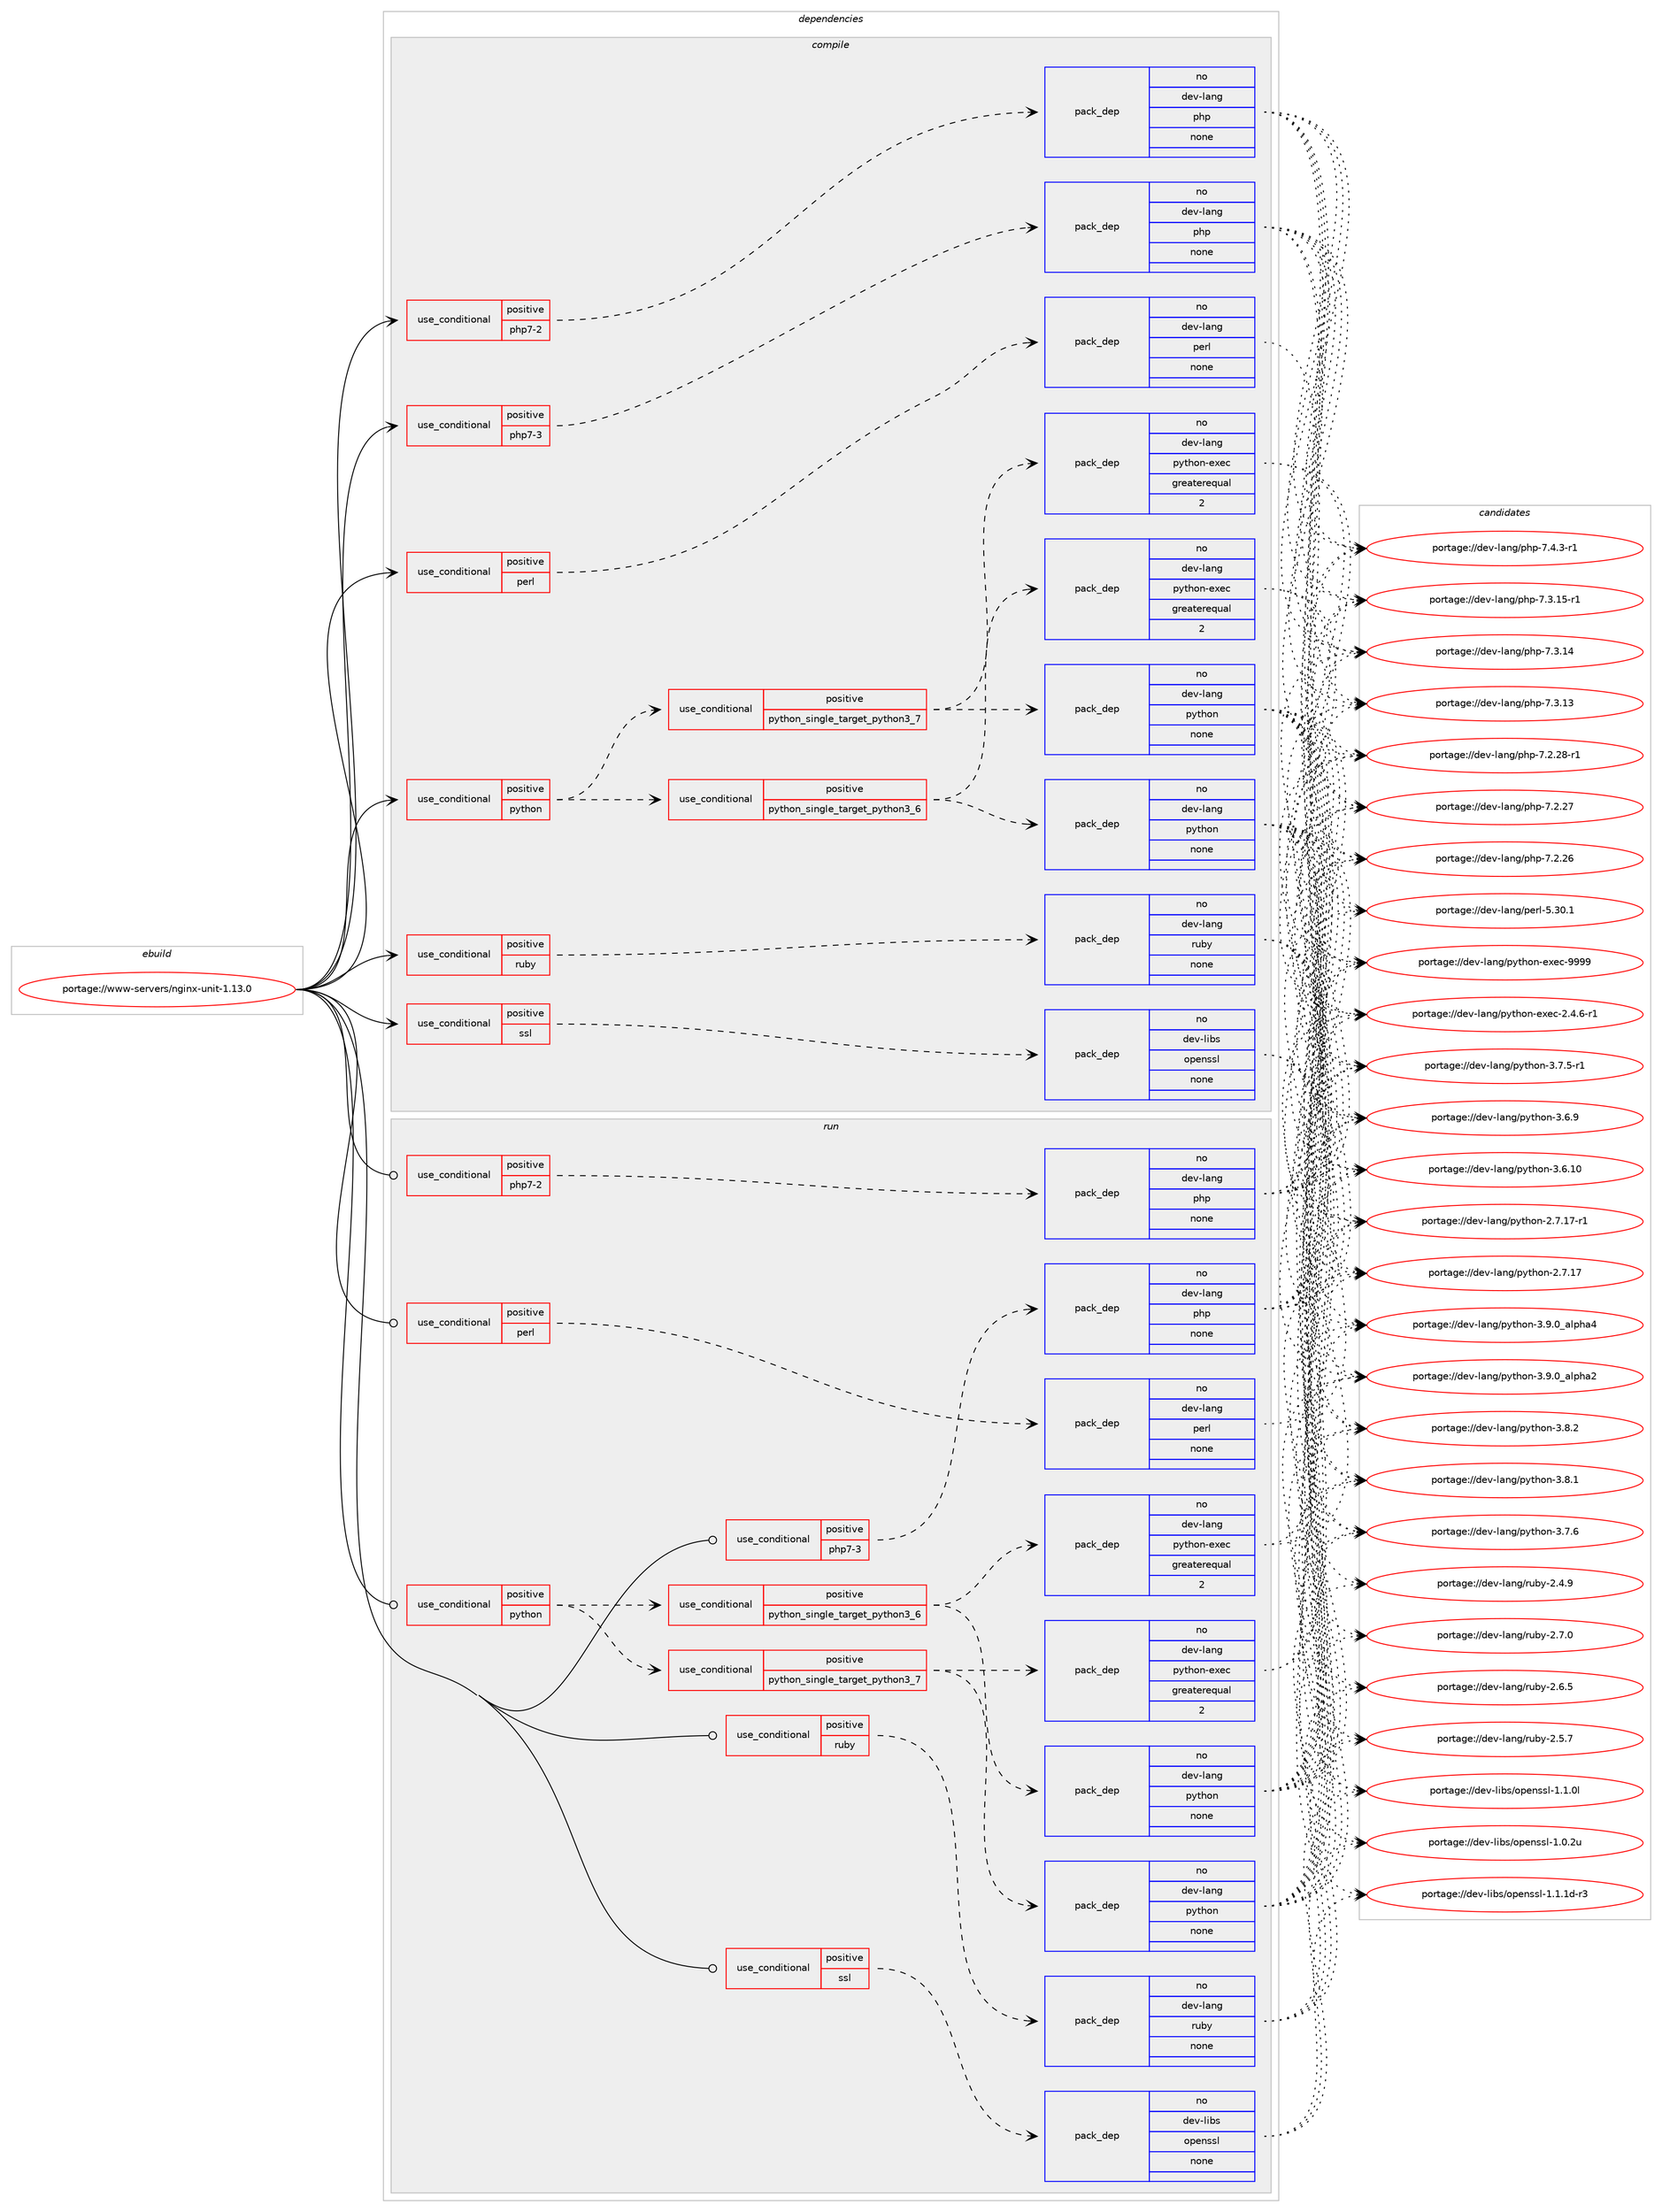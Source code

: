 digraph prolog {

# *************
# Graph options
# *************

newrank=true;
concentrate=true;
compound=true;
graph [rankdir=LR,fontname=Helvetica,fontsize=10,ranksep=1.5];#, ranksep=2.5, nodesep=0.2];
edge  [arrowhead=vee];
node  [fontname=Helvetica,fontsize=10];

# **********
# The ebuild
# **********

subgraph cluster_leftcol {
color=gray;
rank=same;
label=<<i>ebuild</i>>;
id [label="portage://www-servers/nginx-unit-1.13.0", color=red, width=4, href="../www-servers/nginx-unit-1.13.0.svg"];
}

# ****************
# The dependencies
# ****************

subgraph cluster_midcol {
color=gray;
label=<<i>dependencies</i>>;
subgraph cluster_compile {
fillcolor="#eeeeee";
style=filled;
label=<<i>compile</i>>;
subgraph cond2385 {
dependency17870 [label=<<TABLE BORDER="0" CELLBORDER="1" CELLSPACING="0" CELLPADDING="4"><TR><TD ROWSPAN="3" CELLPADDING="10">use_conditional</TD></TR><TR><TD>positive</TD></TR><TR><TD>perl</TD></TR></TABLE>>, shape=none, color=red];
subgraph pack15132 {
dependency17871 [label=<<TABLE BORDER="0" CELLBORDER="1" CELLSPACING="0" CELLPADDING="4" WIDTH="220"><TR><TD ROWSPAN="6" CELLPADDING="30">pack_dep</TD></TR><TR><TD WIDTH="110">no</TD></TR><TR><TD>dev-lang</TD></TR><TR><TD>perl</TD></TR><TR><TD>none</TD></TR><TR><TD></TD></TR></TABLE>>, shape=none, color=blue];
}
dependency17870:e -> dependency17871:w [weight=20,style="dashed",arrowhead="vee"];
}
id:e -> dependency17870:w [weight=20,style="solid",arrowhead="vee"];
subgraph cond2386 {
dependency17872 [label=<<TABLE BORDER="0" CELLBORDER="1" CELLSPACING="0" CELLPADDING="4"><TR><TD ROWSPAN="3" CELLPADDING="10">use_conditional</TD></TR><TR><TD>positive</TD></TR><TR><TD>php7-2</TD></TR></TABLE>>, shape=none, color=red];
subgraph pack15133 {
dependency17873 [label=<<TABLE BORDER="0" CELLBORDER="1" CELLSPACING="0" CELLPADDING="4" WIDTH="220"><TR><TD ROWSPAN="6" CELLPADDING="30">pack_dep</TD></TR><TR><TD WIDTH="110">no</TD></TR><TR><TD>dev-lang</TD></TR><TR><TD>php</TD></TR><TR><TD>none</TD></TR><TR><TD></TD></TR></TABLE>>, shape=none, color=blue];
}
dependency17872:e -> dependency17873:w [weight=20,style="dashed",arrowhead="vee"];
}
id:e -> dependency17872:w [weight=20,style="solid",arrowhead="vee"];
subgraph cond2387 {
dependency17874 [label=<<TABLE BORDER="0" CELLBORDER="1" CELLSPACING="0" CELLPADDING="4"><TR><TD ROWSPAN="3" CELLPADDING="10">use_conditional</TD></TR><TR><TD>positive</TD></TR><TR><TD>php7-3</TD></TR></TABLE>>, shape=none, color=red];
subgraph pack15134 {
dependency17875 [label=<<TABLE BORDER="0" CELLBORDER="1" CELLSPACING="0" CELLPADDING="4" WIDTH="220"><TR><TD ROWSPAN="6" CELLPADDING="30">pack_dep</TD></TR><TR><TD WIDTH="110">no</TD></TR><TR><TD>dev-lang</TD></TR><TR><TD>php</TD></TR><TR><TD>none</TD></TR><TR><TD></TD></TR></TABLE>>, shape=none, color=blue];
}
dependency17874:e -> dependency17875:w [weight=20,style="dashed",arrowhead="vee"];
}
id:e -> dependency17874:w [weight=20,style="solid",arrowhead="vee"];
subgraph cond2388 {
dependency17876 [label=<<TABLE BORDER="0" CELLBORDER="1" CELLSPACING="0" CELLPADDING="4"><TR><TD ROWSPAN="3" CELLPADDING="10">use_conditional</TD></TR><TR><TD>positive</TD></TR><TR><TD>python</TD></TR></TABLE>>, shape=none, color=red];
subgraph cond2389 {
dependency17877 [label=<<TABLE BORDER="0" CELLBORDER="1" CELLSPACING="0" CELLPADDING="4"><TR><TD ROWSPAN="3" CELLPADDING="10">use_conditional</TD></TR><TR><TD>positive</TD></TR><TR><TD>python_single_target_python3_6</TD></TR></TABLE>>, shape=none, color=red];
subgraph pack15135 {
dependency17878 [label=<<TABLE BORDER="0" CELLBORDER="1" CELLSPACING="0" CELLPADDING="4" WIDTH="220"><TR><TD ROWSPAN="6" CELLPADDING="30">pack_dep</TD></TR><TR><TD WIDTH="110">no</TD></TR><TR><TD>dev-lang</TD></TR><TR><TD>python</TD></TR><TR><TD>none</TD></TR><TR><TD></TD></TR></TABLE>>, shape=none, color=blue];
}
dependency17877:e -> dependency17878:w [weight=20,style="dashed",arrowhead="vee"];
subgraph pack15136 {
dependency17879 [label=<<TABLE BORDER="0" CELLBORDER="1" CELLSPACING="0" CELLPADDING="4" WIDTH="220"><TR><TD ROWSPAN="6" CELLPADDING="30">pack_dep</TD></TR><TR><TD WIDTH="110">no</TD></TR><TR><TD>dev-lang</TD></TR><TR><TD>python-exec</TD></TR><TR><TD>greaterequal</TD></TR><TR><TD>2</TD></TR></TABLE>>, shape=none, color=blue];
}
dependency17877:e -> dependency17879:w [weight=20,style="dashed",arrowhead="vee"];
}
dependency17876:e -> dependency17877:w [weight=20,style="dashed",arrowhead="vee"];
subgraph cond2390 {
dependency17880 [label=<<TABLE BORDER="0" CELLBORDER="1" CELLSPACING="0" CELLPADDING="4"><TR><TD ROWSPAN="3" CELLPADDING="10">use_conditional</TD></TR><TR><TD>positive</TD></TR><TR><TD>python_single_target_python3_7</TD></TR></TABLE>>, shape=none, color=red];
subgraph pack15137 {
dependency17881 [label=<<TABLE BORDER="0" CELLBORDER="1" CELLSPACING="0" CELLPADDING="4" WIDTH="220"><TR><TD ROWSPAN="6" CELLPADDING="30">pack_dep</TD></TR><TR><TD WIDTH="110">no</TD></TR><TR><TD>dev-lang</TD></TR><TR><TD>python</TD></TR><TR><TD>none</TD></TR><TR><TD></TD></TR></TABLE>>, shape=none, color=blue];
}
dependency17880:e -> dependency17881:w [weight=20,style="dashed",arrowhead="vee"];
subgraph pack15138 {
dependency17882 [label=<<TABLE BORDER="0" CELLBORDER="1" CELLSPACING="0" CELLPADDING="4" WIDTH="220"><TR><TD ROWSPAN="6" CELLPADDING="30">pack_dep</TD></TR><TR><TD WIDTH="110">no</TD></TR><TR><TD>dev-lang</TD></TR><TR><TD>python-exec</TD></TR><TR><TD>greaterequal</TD></TR><TR><TD>2</TD></TR></TABLE>>, shape=none, color=blue];
}
dependency17880:e -> dependency17882:w [weight=20,style="dashed",arrowhead="vee"];
}
dependency17876:e -> dependency17880:w [weight=20,style="dashed",arrowhead="vee"];
}
id:e -> dependency17876:w [weight=20,style="solid",arrowhead="vee"];
subgraph cond2391 {
dependency17883 [label=<<TABLE BORDER="0" CELLBORDER="1" CELLSPACING="0" CELLPADDING="4"><TR><TD ROWSPAN="3" CELLPADDING="10">use_conditional</TD></TR><TR><TD>positive</TD></TR><TR><TD>ruby</TD></TR></TABLE>>, shape=none, color=red];
subgraph pack15139 {
dependency17884 [label=<<TABLE BORDER="0" CELLBORDER="1" CELLSPACING="0" CELLPADDING="4" WIDTH="220"><TR><TD ROWSPAN="6" CELLPADDING="30">pack_dep</TD></TR><TR><TD WIDTH="110">no</TD></TR><TR><TD>dev-lang</TD></TR><TR><TD>ruby</TD></TR><TR><TD>none</TD></TR><TR><TD></TD></TR></TABLE>>, shape=none, color=blue];
}
dependency17883:e -> dependency17884:w [weight=20,style="dashed",arrowhead="vee"];
}
id:e -> dependency17883:w [weight=20,style="solid",arrowhead="vee"];
subgraph cond2392 {
dependency17885 [label=<<TABLE BORDER="0" CELLBORDER="1" CELLSPACING="0" CELLPADDING="4"><TR><TD ROWSPAN="3" CELLPADDING="10">use_conditional</TD></TR><TR><TD>positive</TD></TR><TR><TD>ssl</TD></TR></TABLE>>, shape=none, color=red];
subgraph pack15140 {
dependency17886 [label=<<TABLE BORDER="0" CELLBORDER="1" CELLSPACING="0" CELLPADDING="4" WIDTH="220"><TR><TD ROWSPAN="6" CELLPADDING="30">pack_dep</TD></TR><TR><TD WIDTH="110">no</TD></TR><TR><TD>dev-libs</TD></TR><TR><TD>openssl</TD></TR><TR><TD>none</TD></TR><TR><TD></TD></TR></TABLE>>, shape=none, color=blue];
}
dependency17885:e -> dependency17886:w [weight=20,style="dashed",arrowhead="vee"];
}
id:e -> dependency17885:w [weight=20,style="solid",arrowhead="vee"];
}
subgraph cluster_compileandrun {
fillcolor="#eeeeee";
style=filled;
label=<<i>compile and run</i>>;
}
subgraph cluster_run {
fillcolor="#eeeeee";
style=filled;
label=<<i>run</i>>;
subgraph cond2393 {
dependency17887 [label=<<TABLE BORDER="0" CELLBORDER="1" CELLSPACING="0" CELLPADDING="4"><TR><TD ROWSPAN="3" CELLPADDING="10">use_conditional</TD></TR><TR><TD>positive</TD></TR><TR><TD>perl</TD></TR></TABLE>>, shape=none, color=red];
subgraph pack15141 {
dependency17888 [label=<<TABLE BORDER="0" CELLBORDER="1" CELLSPACING="0" CELLPADDING="4" WIDTH="220"><TR><TD ROWSPAN="6" CELLPADDING="30">pack_dep</TD></TR><TR><TD WIDTH="110">no</TD></TR><TR><TD>dev-lang</TD></TR><TR><TD>perl</TD></TR><TR><TD>none</TD></TR><TR><TD></TD></TR></TABLE>>, shape=none, color=blue];
}
dependency17887:e -> dependency17888:w [weight=20,style="dashed",arrowhead="vee"];
}
id:e -> dependency17887:w [weight=20,style="solid",arrowhead="odot"];
subgraph cond2394 {
dependency17889 [label=<<TABLE BORDER="0" CELLBORDER="1" CELLSPACING="0" CELLPADDING="4"><TR><TD ROWSPAN="3" CELLPADDING="10">use_conditional</TD></TR><TR><TD>positive</TD></TR><TR><TD>php7-2</TD></TR></TABLE>>, shape=none, color=red];
subgraph pack15142 {
dependency17890 [label=<<TABLE BORDER="0" CELLBORDER="1" CELLSPACING="0" CELLPADDING="4" WIDTH="220"><TR><TD ROWSPAN="6" CELLPADDING="30">pack_dep</TD></TR><TR><TD WIDTH="110">no</TD></TR><TR><TD>dev-lang</TD></TR><TR><TD>php</TD></TR><TR><TD>none</TD></TR><TR><TD></TD></TR></TABLE>>, shape=none, color=blue];
}
dependency17889:e -> dependency17890:w [weight=20,style="dashed",arrowhead="vee"];
}
id:e -> dependency17889:w [weight=20,style="solid",arrowhead="odot"];
subgraph cond2395 {
dependency17891 [label=<<TABLE BORDER="0" CELLBORDER="1" CELLSPACING="0" CELLPADDING="4"><TR><TD ROWSPAN="3" CELLPADDING="10">use_conditional</TD></TR><TR><TD>positive</TD></TR><TR><TD>php7-3</TD></TR></TABLE>>, shape=none, color=red];
subgraph pack15143 {
dependency17892 [label=<<TABLE BORDER="0" CELLBORDER="1" CELLSPACING="0" CELLPADDING="4" WIDTH="220"><TR><TD ROWSPAN="6" CELLPADDING="30">pack_dep</TD></TR><TR><TD WIDTH="110">no</TD></TR><TR><TD>dev-lang</TD></TR><TR><TD>php</TD></TR><TR><TD>none</TD></TR><TR><TD></TD></TR></TABLE>>, shape=none, color=blue];
}
dependency17891:e -> dependency17892:w [weight=20,style="dashed",arrowhead="vee"];
}
id:e -> dependency17891:w [weight=20,style="solid",arrowhead="odot"];
subgraph cond2396 {
dependency17893 [label=<<TABLE BORDER="0" CELLBORDER="1" CELLSPACING="0" CELLPADDING="4"><TR><TD ROWSPAN="3" CELLPADDING="10">use_conditional</TD></TR><TR><TD>positive</TD></TR><TR><TD>python</TD></TR></TABLE>>, shape=none, color=red];
subgraph cond2397 {
dependency17894 [label=<<TABLE BORDER="0" CELLBORDER="1" CELLSPACING="0" CELLPADDING="4"><TR><TD ROWSPAN="3" CELLPADDING="10">use_conditional</TD></TR><TR><TD>positive</TD></TR><TR><TD>python_single_target_python3_6</TD></TR></TABLE>>, shape=none, color=red];
subgraph pack15144 {
dependency17895 [label=<<TABLE BORDER="0" CELLBORDER="1" CELLSPACING="0" CELLPADDING="4" WIDTH="220"><TR><TD ROWSPAN="6" CELLPADDING="30">pack_dep</TD></TR><TR><TD WIDTH="110">no</TD></TR><TR><TD>dev-lang</TD></TR><TR><TD>python</TD></TR><TR><TD>none</TD></TR><TR><TD></TD></TR></TABLE>>, shape=none, color=blue];
}
dependency17894:e -> dependency17895:w [weight=20,style="dashed",arrowhead="vee"];
subgraph pack15145 {
dependency17896 [label=<<TABLE BORDER="0" CELLBORDER="1" CELLSPACING="0" CELLPADDING="4" WIDTH="220"><TR><TD ROWSPAN="6" CELLPADDING="30">pack_dep</TD></TR><TR><TD WIDTH="110">no</TD></TR><TR><TD>dev-lang</TD></TR><TR><TD>python-exec</TD></TR><TR><TD>greaterequal</TD></TR><TR><TD>2</TD></TR></TABLE>>, shape=none, color=blue];
}
dependency17894:e -> dependency17896:w [weight=20,style="dashed",arrowhead="vee"];
}
dependency17893:e -> dependency17894:w [weight=20,style="dashed",arrowhead="vee"];
subgraph cond2398 {
dependency17897 [label=<<TABLE BORDER="0" CELLBORDER="1" CELLSPACING="0" CELLPADDING="4"><TR><TD ROWSPAN="3" CELLPADDING="10">use_conditional</TD></TR><TR><TD>positive</TD></TR><TR><TD>python_single_target_python3_7</TD></TR></TABLE>>, shape=none, color=red];
subgraph pack15146 {
dependency17898 [label=<<TABLE BORDER="0" CELLBORDER="1" CELLSPACING="0" CELLPADDING="4" WIDTH="220"><TR><TD ROWSPAN="6" CELLPADDING="30">pack_dep</TD></TR><TR><TD WIDTH="110">no</TD></TR><TR><TD>dev-lang</TD></TR><TR><TD>python</TD></TR><TR><TD>none</TD></TR><TR><TD></TD></TR></TABLE>>, shape=none, color=blue];
}
dependency17897:e -> dependency17898:w [weight=20,style="dashed",arrowhead="vee"];
subgraph pack15147 {
dependency17899 [label=<<TABLE BORDER="0" CELLBORDER="1" CELLSPACING="0" CELLPADDING="4" WIDTH="220"><TR><TD ROWSPAN="6" CELLPADDING="30">pack_dep</TD></TR><TR><TD WIDTH="110">no</TD></TR><TR><TD>dev-lang</TD></TR><TR><TD>python-exec</TD></TR><TR><TD>greaterequal</TD></TR><TR><TD>2</TD></TR></TABLE>>, shape=none, color=blue];
}
dependency17897:e -> dependency17899:w [weight=20,style="dashed",arrowhead="vee"];
}
dependency17893:e -> dependency17897:w [weight=20,style="dashed",arrowhead="vee"];
}
id:e -> dependency17893:w [weight=20,style="solid",arrowhead="odot"];
subgraph cond2399 {
dependency17900 [label=<<TABLE BORDER="0" CELLBORDER="1" CELLSPACING="0" CELLPADDING="4"><TR><TD ROWSPAN="3" CELLPADDING="10">use_conditional</TD></TR><TR><TD>positive</TD></TR><TR><TD>ruby</TD></TR></TABLE>>, shape=none, color=red];
subgraph pack15148 {
dependency17901 [label=<<TABLE BORDER="0" CELLBORDER="1" CELLSPACING="0" CELLPADDING="4" WIDTH="220"><TR><TD ROWSPAN="6" CELLPADDING="30">pack_dep</TD></TR><TR><TD WIDTH="110">no</TD></TR><TR><TD>dev-lang</TD></TR><TR><TD>ruby</TD></TR><TR><TD>none</TD></TR><TR><TD></TD></TR></TABLE>>, shape=none, color=blue];
}
dependency17900:e -> dependency17901:w [weight=20,style="dashed",arrowhead="vee"];
}
id:e -> dependency17900:w [weight=20,style="solid",arrowhead="odot"];
subgraph cond2400 {
dependency17902 [label=<<TABLE BORDER="0" CELLBORDER="1" CELLSPACING="0" CELLPADDING="4"><TR><TD ROWSPAN="3" CELLPADDING="10">use_conditional</TD></TR><TR><TD>positive</TD></TR><TR><TD>ssl</TD></TR></TABLE>>, shape=none, color=red];
subgraph pack15149 {
dependency17903 [label=<<TABLE BORDER="0" CELLBORDER="1" CELLSPACING="0" CELLPADDING="4" WIDTH="220"><TR><TD ROWSPAN="6" CELLPADDING="30">pack_dep</TD></TR><TR><TD WIDTH="110">no</TD></TR><TR><TD>dev-libs</TD></TR><TR><TD>openssl</TD></TR><TR><TD>none</TD></TR><TR><TD></TD></TR></TABLE>>, shape=none, color=blue];
}
dependency17902:e -> dependency17903:w [weight=20,style="dashed",arrowhead="vee"];
}
id:e -> dependency17902:w [weight=20,style="solid",arrowhead="odot"];
}
}

# **************
# The candidates
# **************

subgraph cluster_choices {
rank=same;
color=gray;
label=<<i>candidates</i>>;

subgraph choice15132 {
color=black;
nodesep=1;
choice10010111845108971101034711210111410845534651484649 [label="portage://dev-lang/perl-5.30.1", color=red, width=4,href="../dev-lang/perl-5.30.1.svg"];
dependency17871:e -> choice10010111845108971101034711210111410845534651484649:w [style=dotted,weight="100"];
}
subgraph choice15133 {
color=black;
nodesep=1;
choice1001011184510897110103471121041124555465246514511449 [label="portage://dev-lang/php-7.4.3-r1", color=red, width=4,href="../dev-lang/php-7.4.3-r1.svg"];
choice100101118451089711010347112104112455546514649534511449 [label="portage://dev-lang/php-7.3.15-r1", color=red, width=4,href="../dev-lang/php-7.3.15-r1.svg"];
choice10010111845108971101034711210411245554651464952 [label="portage://dev-lang/php-7.3.14", color=red, width=4,href="../dev-lang/php-7.3.14.svg"];
choice10010111845108971101034711210411245554651464951 [label="portage://dev-lang/php-7.3.13", color=red, width=4,href="../dev-lang/php-7.3.13.svg"];
choice100101118451089711010347112104112455546504650564511449 [label="portage://dev-lang/php-7.2.28-r1", color=red, width=4,href="../dev-lang/php-7.2.28-r1.svg"];
choice10010111845108971101034711210411245554650465055 [label="portage://dev-lang/php-7.2.27", color=red, width=4,href="../dev-lang/php-7.2.27.svg"];
choice10010111845108971101034711210411245554650465054 [label="portage://dev-lang/php-7.2.26", color=red, width=4,href="../dev-lang/php-7.2.26.svg"];
dependency17873:e -> choice1001011184510897110103471121041124555465246514511449:w [style=dotted,weight="100"];
dependency17873:e -> choice100101118451089711010347112104112455546514649534511449:w [style=dotted,weight="100"];
dependency17873:e -> choice10010111845108971101034711210411245554651464952:w [style=dotted,weight="100"];
dependency17873:e -> choice10010111845108971101034711210411245554651464951:w [style=dotted,weight="100"];
dependency17873:e -> choice100101118451089711010347112104112455546504650564511449:w [style=dotted,weight="100"];
dependency17873:e -> choice10010111845108971101034711210411245554650465055:w [style=dotted,weight="100"];
dependency17873:e -> choice10010111845108971101034711210411245554650465054:w [style=dotted,weight="100"];
}
subgraph choice15134 {
color=black;
nodesep=1;
choice1001011184510897110103471121041124555465246514511449 [label="portage://dev-lang/php-7.4.3-r1", color=red, width=4,href="../dev-lang/php-7.4.3-r1.svg"];
choice100101118451089711010347112104112455546514649534511449 [label="portage://dev-lang/php-7.3.15-r1", color=red, width=4,href="../dev-lang/php-7.3.15-r1.svg"];
choice10010111845108971101034711210411245554651464952 [label="portage://dev-lang/php-7.3.14", color=red, width=4,href="../dev-lang/php-7.3.14.svg"];
choice10010111845108971101034711210411245554651464951 [label="portage://dev-lang/php-7.3.13", color=red, width=4,href="../dev-lang/php-7.3.13.svg"];
choice100101118451089711010347112104112455546504650564511449 [label="portage://dev-lang/php-7.2.28-r1", color=red, width=4,href="../dev-lang/php-7.2.28-r1.svg"];
choice10010111845108971101034711210411245554650465055 [label="portage://dev-lang/php-7.2.27", color=red, width=4,href="../dev-lang/php-7.2.27.svg"];
choice10010111845108971101034711210411245554650465054 [label="portage://dev-lang/php-7.2.26", color=red, width=4,href="../dev-lang/php-7.2.26.svg"];
dependency17875:e -> choice1001011184510897110103471121041124555465246514511449:w [style=dotted,weight="100"];
dependency17875:e -> choice100101118451089711010347112104112455546514649534511449:w [style=dotted,weight="100"];
dependency17875:e -> choice10010111845108971101034711210411245554651464952:w [style=dotted,weight="100"];
dependency17875:e -> choice10010111845108971101034711210411245554651464951:w [style=dotted,weight="100"];
dependency17875:e -> choice100101118451089711010347112104112455546504650564511449:w [style=dotted,weight="100"];
dependency17875:e -> choice10010111845108971101034711210411245554650465055:w [style=dotted,weight="100"];
dependency17875:e -> choice10010111845108971101034711210411245554650465054:w [style=dotted,weight="100"];
}
subgraph choice15135 {
color=black;
nodesep=1;
choice10010111845108971101034711212111610411111045514657464895971081121049752 [label="portage://dev-lang/python-3.9.0_alpha4", color=red, width=4,href="../dev-lang/python-3.9.0_alpha4.svg"];
choice10010111845108971101034711212111610411111045514657464895971081121049750 [label="portage://dev-lang/python-3.9.0_alpha2", color=red, width=4,href="../dev-lang/python-3.9.0_alpha2.svg"];
choice100101118451089711010347112121116104111110455146564650 [label="portage://dev-lang/python-3.8.2", color=red, width=4,href="../dev-lang/python-3.8.2.svg"];
choice100101118451089711010347112121116104111110455146564649 [label="portage://dev-lang/python-3.8.1", color=red, width=4,href="../dev-lang/python-3.8.1.svg"];
choice100101118451089711010347112121116104111110455146554654 [label="portage://dev-lang/python-3.7.6", color=red, width=4,href="../dev-lang/python-3.7.6.svg"];
choice1001011184510897110103471121211161041111104551465546534511449 [label="portage://dev-lang/python-3.7.5-r1", color=red, width=4,href="../dev-lang/python-3.7.5-r1.svg"];
choice100101118451089711010347112121116104111110455146544657 [label="portage://dev-lang/python-3.6.9", color=red, width=4,href="../dev-lang/python-3.6.9.svg"];
choice10010111845108971101034711212111610411111045514654464948 [label="portage://dev-lang/python-3.6.10", color=red, width=4,href="../dev-lang/python-3.6.10.svg"];
choice100101118451089711010347112121116104111110455046554649554511449 [label="portage://dev-lang/python-2.7.17-r1", color=red, width=4,href="../dev-lang/python-2.7.17-r1.svg"];
choice10010111845108971101034711212111610411111045504655464955 [label="portage://dev-lang/python-2.7.17", color=red, width=4,href="../dev-lang/python-2.7.17.svg"];
dependency17878:e -> choice10010111845108971101034711212111610411111045514657464895971081121049752:w [style=dotted,weight="100"];
dependency17878:e -> choice10010111845108971101034711212111610411111045514657464895971081121049750:w [style=dotted,weight="100"];
dependency17878:e -> choice100101118451089711010347112121116104111110455146564650:w [style=dotted,weight="100"];
dependency17878:e -> choice100101118451089711010347112121116104111110455146564649:w [style=dotted,weight="100"];
dependency17878:e -> choice100101118451089711010347112121116104111110455146554654:w [style=dotted,weight="100"];
dependency17878:e -> choice1001011184510897110103471121211161041111104551465546534511449:w [style=dotted,weight="100"];
dependency17878:e -> choice100101118451089711010347112121116104111110455146544657:w [style=dotted,weight="100"];
dependency17878:e -> choice10010111845108971101034711212111610411111045514654464948:w [style=dotted,weight="100"];
dependency17878:e -> choice100101118451089711010347112121116104111110455046554649554511449:w [style=dotted,weight="100"];
dependency17878:e -> choice10010111845108971101034711212111610411111045504655464955:w [style=dotted,weight="100"];
}
subgraph choice15136 {
color=black;
nodesep=1;
choice10010111845108971101034711212111610411111045101120101994557575757 [label="portage://dev-lang/python-exec-9999", color=red, width=4,href="../dev-lang/python-exec-9999.svg"];
choice10010111845108971101034711212111610411111045101120101994550465246544511449 [label="portage://dev-lang/python-exec-2.4.6-r1", color=red, width=4,href="../dev-lang/python-exec-2.4.6-r1.svg"];
dependency17879:e -> choice10010111845108971101034711212111610411111045101120101994557575757:w [style=dotted,weight="100"];
dependency17879:e -> choice10010111845108971101034711212111610411111045101120101994550465246544511449:w [style=dotted,weight="100"];
}
subgraph choice15137 {
color=black;
nodesep=1;
choice10010111845108971101034711212111610411111045514657464895971081121049752 [label="portage://dev-lang/python-3.9.0_alpha4", color=red, width=4,href="../dev-lang/python-3.9.0_alpha4.svg"];
choice10010111845108971101034711212111610411111045514657464895971081121049750 [label="portage://dev-lang/python-3.9.0_alpha2", color=red, width=4,href="../dev-lang/python-3.9.0_alpha2.svg"];
choice100101118451089711010347112121116104111110455146564650 [label="portage://dev-lang/python-3.8.2", color=red, width=4,href="../dev-lang/python-3.8.2.svg"];
choice100101118451089711010347112121116104111110455146564649 [label="portage://dev-lang/python-3.8.1", color=red, width=4,href="../dev-lang/python-3.8.1.svg"];
choice100101118451089711010347112121116104111110455146554654 [label="portage://dev-lang/python-3.7.6", color=red, width=4,href="../dev-lang/python-3.7.6.svg"];
choice1001011184510897110103471121211161041111104551465546534511449 [label="portage://dev-lang/python-3.7.5-r1", color=red, width=4,href="../dev-lang/python-3.7.5-r1.svg"];
choice100101118451089711010347112121116104111110455146544657 [label="portage://dev-lang/python-3.6.9", color=red, width=4,href="../dev-lang/python-3.6.9.svg"];
choice10010111845108971101034711212111610411111045514654464948 [label="portage://dev-lang/python-3.6.10", color=red, width=4,href="../dev-lang/python-3.6.10.svg"];
choice100101118451089711010347112121116104111110455046554649554511449 [label="portage://dev-lang/python-2.7.17-r1", color=red, width=4,href="../dev-lang/python-2.7.17-r1.svg"];
choice10010111845108971101034711212111610411111045504655464955 [label="portage://dev-lang/python-2.7.17", color=red, width=4,href="../dev-lang/python-2.7.17.svg"];
dependency17881:e -> choice10010111845108971101034711212111610411111045514657464895971081121049752:w [style=dotted,weight="100"];
dependency17881:e -> choice10010111845108971101034711212111610411111045514657464895971081121049750:w [style=dotted,weight="100"];
dependency17881:e -> choice100101118451089711010347112121116104111110455146564650:w [style=dotted,weight="100"];
dependency17881:e -> choice100101118451089711010347112121116104111110455146564649:w [style=dotted,weight="100"];
dependency17881:e -> choice100101118451089711010347112121116104111110455146554654:w [style=dotted,weight="100"];
dependency17881:e -> choice1001011184510897110103471121211161041111104551465546534511449:w [style=dotted,weight="100"];
dependency17881:e -> choice100101118451089711010347112121116104111110455146544657:w [style=dotted,weight="100"];
dependency17881:e -> choice10010111845108971101034711212111610411111045514654464948:w [style=dotted,weight="100"];
dependency17881:e -> choice100101118451089711010347112121116104111110455046554649554511449:w [style=dotted,weight="100"];
dependency17881:e -> choice10010111845108971101034711212111610411111045504655464955:w [style=dotted,weight="100"];
}
subgraph choice15138 {
color=black;
nodesep=1;
choice10010111845108971101034711212111610411111045101120101994557575757 [label="portage://dev-lang/python-exec-9999", color=red, width=4,href="../dev-lang/python-exec-9999.svg"];
choice10010111845108971101034711212111610411111045101120101994550465246544511449 [label="portage://dev-lang/python-exec-2.4.6-r1", color=red, width=4,href="../dev-lang/python-exec-2.4.6-r1.svg"];
dependency17882:e -> choice10010111845108971101034711212111610411111045101120101994557575757:w [style=dotted,weight="100"];
dependency17882:e -> choice10010111845108971101034711212111610411111045101120101994550465246544511449:w [style=dotted,weight="100"];
}
subgraph choice15139 {
color=black;
nodesep=1;
choice10010111845108971101034711411798121455046554648 [label="portage://dev-lang/ruby-2.7.0", color=red, width=4,href="../dev-lang/ruby-2.7.0.svg"];
choice10010111845108971101034711411798121455046544653 [label="portage://dev-lang/ruby-2.6.5", color=red, width=4,href="../dev-lang/ruby-2.6.5.svg"];
choice10010111845108971101034711411798121455046534655 [label="portage://dev-lang/ruby-2.5.7", color=red, width=4,href="../dev-lang/ruby-2.5.7.svg"];
choice10010111845108971101034711411798121455046524657 [label="portage://dev-lang/ruby-2.4.9", color=red, width=4,href="../dev-lang/ruby-2.4.9.svg"];
dependency17884:e -> choice10010111845108971101034711411798121455046554648:w [style=dotted,weight="100"];
dependency17884:e -> choice10010111845108971101034711411798121455046544653:w [style=dotted,weight="100"];
dependency17884:e -> choice10010111845108971101034711411798121455046534655:w [style=dotted,weight="100"];
dependency17884:e -> choice10010111845108971101034711411798121455046524657:w [style=dotted,weight="100"];
}
subgraph choice15140 {
color=black;
nodesep=1;
choice1001011184510810598115471111121011101151151084549464946491004511451 [label="portage://dev-libs/openssl-1.1.1d-r3", color=red, width=4,href="../dev-libs/openssl-1.1.1d-r3.svg"];
choice100101118451081059811547111112101110115115108454946494648108 [label="portage://dev-libs/openssl-1.1.0l", color=red, width=4,href="../dev-libs/openssl-1.1.0l.svg"];
choice100101118451081059811547111112101110115115108454946484650117 [label="portage://dev-libs/openssl-1.0.2u", color=red, width=4,href="../dev-libs/openssl-1.0.2u.svg"];
dependency17886:e -> choice1001011184510810598115471111121011101151151084549464946491004511451:w [style=dotted,weight="100"];
dependency17886:e -> choice100101118451081059811547111112101110115115108454946494648108:w [style=dotted,weight="100"];
dependency17886:e -> choice100101118451081059811547111112101110115115108454946484650117:w [style=dotted,weight="100"];
}
subgraph choice15141 {
color=black;
nodesep=1;
choice10010111845108971101034711210111410845534651484649 [label="portage://dev-lang/perl-5.30.1", color=red, width=4,href="../dev-lang/perl-5.30.1.svg"];
dependency17888:e -> choice10010111845108971101034711210111410845534651484649:w [style=dotted,weight="100"];
}
subgraph choice15142 {
color=black;
nodesep=1;
choice1001011184510897110103471121041124555465246514511449 [label="portage://dev-lang/php-7.4.3-r1", color=red, width=4,href="../dev-lang/php-7.4.3-r1.svg"];
choice100101118451089711010347112104112455546514649534511449 [label="portage://dev-lang/php-7.3.15-r1", color=red, width=4,href="../dev-lang/php-7.3.15-r1.svg"];
choice10010111845108971101034711210411245554651464952 [label="portage://dev-lang/php-7.3.14", color=red, width=4,href="../dev-lang/php-7.3.14.svg"];
choice10010111845108971101034711210411245554651464951 [label="portage://dev-lang/php-7.3.13", color=red, width=4,href="../dev-lang/php-7.3.13.svg"];
choice100101118451089711010347112104112455546504650564511449 [label="portage://dev-lang/php-7.2.28-r1", color=red, width=4,href="../dev-lang/php-7.2.28-r1.svg"];
choice10010111845108971101034711210411245554650465055 [label="portage://dev-lang/php-7.2.27", color=red, width=4,href="../dev-lang/php-7.2.27.svg"];
choice10010111845108971101034711210411245554650465054 [label="portage://dev-lang/php-7.2.26", color=red, width=4,href="../dev-lang/php-7.2.26.svg"];
dependency17890:e -> choice1001011184510897110103471121041124555465246514511449:w [style=dotted,weight="100"];
dependency17890:e -> choice100101118451089711010347112104112455546514649534511449:w [style=dotted,weight="100"];
dependency17890:e -> choice10010111845108971101034711210411245554651464952:w [style=dotted,weight="100"];
dependency17890:e -> choice10010111845108971101034711210411245554651464951:w [style=dotted,weight="100"];
dependency17890:e -> choice100101118451089711010347112104112455546504650564511449:w [style=dotted,weight="100"];
dependency17890:e -> choice10010111845108971101034711210411245554650465055:w [style=dotted,weight="100"];
dependency17890:e -> choice10010111845108971101034711210411245554650465054:w [style=dotted,weight="100"];
}
subgraph choice15143 {
color=black;
nodesep=1;
choice1001011184510897110103471121041124555465246514511449 [label="portage://dev-lang/php-7.4.3-r1", color=red, width=4,href="../dev-lang/php-7.4.3-r1.svg"];
choice100101118451089711010347112104112455546514649534511449 [label="portage://dev-lang/php-7.3.15-r1", color=red, width=4,href="../dev-lang/php-7.3.15-r1.svg"];
choice10010111845108971101034711210411245554651464952 [label="portage://dev-lang/php-7.3.14", color=red, width=4,href="../dev-lang/php-7.3.14.svg"];
choice10010111845108971101034711210411245554651464951 [label="portage://dev-lang/php-7.3.13", color=red, width=4,href="../dev-lang/php-7.3.13.svg"];
choice100101118451089711010347112104112455546504650564511449 [label="portage://dev-lang/php-7.2.28-r1", color=red, width=4,href="../dev-lang/php-7.2.28-r1.svg"];
choice10010111845108971101034711210411245554650465055 [label="portage://dev-lang/php-7.2.27", color=red, width=4,href="../dev-lang/php-7.2.27.svg"];
choice10010111845108971101034711210411245554650465054 [label="portage://dev-lang/php-7.2.26", color=red, width=4,href="../dev-lang/php-7.2.26.svg"];
dependency17892:e -> choice1001011184510897110103471121041124555465246514511449:w [style=dotted,weight="100"];
dependency17892:e -> choice100101118451089711010347112104112455546514649534511449:w [style=dotted,weight="100"];
dependency17892:e -> choice10010111845108971101034711210411245554651464952:w [style=dotted,weight="100"];
dependency17892:e -> choice10010111845108971101034711210411245554651464951:w [style=dotted,weight="100"];
dependency17892:e -> choice100101118451089711010347112104112455546504650564511449:w [style=dotted,weight="100"];
dependency17892:e -> choice10010111845108971101034711210411245554650465055:w [style=dotted,weight="100"];
dependency17892:e -> choice10010111845108971101034711210411245554650465054:w [style=dotted,weight="100"];
}
subgraph choice15144 {
color=black;
nodesep=1;
choice10010111845108971101034711212111610411111045514657464895971081121049752 [label="portage://dev-lang/python-3.9.0_alpha4", color=red, width=4,href="../dev-lang/python-3.9.0_alpha4.svg"];
choice10010111845108971101034711212111610411111045514657464895971081121049750 [label="portage://dev-lang/python-3.9.0_alpha2", color=red, width=4,href="../dev-lang/python-3.9.0_alpha2.svg"];
choice100101118451089711010347112121116104111110455146564650 [label="portage://dev-lang/python-3.8.2", color=red, width=4,href="../dev-lang/python-3.8.2.svg"];
choice100101118451089711010347112121116104111110455146564649 [label="portage://dev-lang/python-3.8.1", color=red, width=4,href="../dev-lang/python-3.8.1.svg"];
choice100101118451089711010347112121116104111110455146554654 [label="portage://dev-lang/python-3.7.6", color=red, width=4,href="../dev-lang/python-3.7.6.svg"];
choice1001011184510897110103471121211161041111104551465546534511449 [label="portage://dev-lang/python-3.7.5-r1", color=red, width=4,href="../dev-lang/python-3.7.5-r1.svg"];
choice100101118451089711010347112121116104111110455146544657 [label="portage://dev-lang/python-3.6.9", color=red, width=4,href="../dev-lang/python-3.6.9.svg"];
choice10010111845108971101034711212111610411111045514654464948 [label="portage://dev-lang/python-3.6.10", color=red, width=4,href="../dev-lang/python-3.6.10.svg"];
choice100101118451089711010347112121116104111110455046554649554511449 [label="portage://dev-lang/python-2.7.17-r1", color=red, width=4,href="../dev-lang/python-2.7.17-r1.svg"];
choice10010111845108971101034711212111610411111045504655464955 [label="portage://dev-lang/python-2.7.17", color=red, width=4,href="../dev-lang/python-2.7.17.svg"];
dependency17895:e -> choice10010111845108971101034711212111610411111045514657464895971081121049752:w [style=dotted,weight="100"];
dependency17895:e -> choice10010111845108971101034711212111610411111045514657464895971081121049750:w [style=dotted,weight="100"];
dependency17895:e -> choice100101118451089711010347112121116104111110455146564650:w [style=dotted,weight="100"];
dependency17895:e -> choice100101118451089711010347112121116104111110455146564649:w [style=dotted,weight="100"];
dependency17895:e -> choice100101118451089711010347112121116104111110455146554654:w [style=dotted,weight="100"];
dependency17895:e -> choice1001011184510897110103471121211161041111104551465546534511449:w [style=dotted,weight="100"];
dependency17895:e -> choice100101118451089711010347112121116104111110455146544657:w [style=dotted,weight="100"];
dependency17895:e -> choice10010111845108971101034711212111610411111045514654464948:w [style=dotted,weight="100"];
dependency17895:e -> choice100101118451089711010347112121116104111110455046554649554511449:w [style=dotted,weight="100"];
dependency17895:e -> choice10010111845108971101034711212111610411111045504655464955:w [style=dotted,weight="100"];
}
subgraph choice15145 {
color=black;
nodesep=1;
choice10010111845108971101034711212111610411111045101120101994557575757 [label="portage://dev-lang/python-exec-9999", color=red, width=4,href="../dev-lang/python-exec-9999.svg"];
choice10010111845108971101034711212111610411111045101120101994550465246544511449 [label="portage://dev-lang/python-exec-2.4.6-r1", color=red, width=4,href="../dev-lang/python-exec-2.4.6-r1.svg"];
dependency17896:e -> choice10010111845108971101034711212111610411111045101120101994557575757:w [style=dotted,weight="100"];
dependency17896:e -> choice10010111845108971101034711212111610411111045101120101994550465246544511449:w [style=dotted,weight="100"];
}
subgraph choice15146 {
color=black;
nodesep=1;
choice10010111845108971101034711212111610411111045514657464895971081121049752 [label="portage://dev-lang/python-3.9.0_alpha4", color=red, width=4,href="../dev-lang/python-3.9.0_alpha4.svg"];
choice10010111845108971101034711212111610411111045514657464895971081121049750 [label="portage://dev-lang/python-3.9.0_alpha2", color=red, width=4,href="../dev-lang/python-3.9.0_alpha2.svg"];
choice100101118451089711010347112121116104111110455146564650 [label="portage://dev-lang/python-3.8.2", color=red, width=4,href="../dev-lang/python-3.8.2.svg"];
choice100101118451089711010347112121116104111110455146564649 [label="portage://dev-lang/python-3.8.1", color=red, width=4,href="../dev-lang/python-3.8.1.svg"];
choice100101118451089711010347112121116104111110455146554654 [label="portage://dev-lang/python-3.7.6", color=red, width=4,href="../dev-lang/python-3.7.6.svg"];
choice1001011184510897110103471121211161041111104551465546534511449 [label="portage://dev-lang/python-3.7.5-r1", color=red, width=4,href="../dev-lang/python-3.7.5-r1.svg"];
choice100101118451089711010347112121116104111110455146544657 [label="portage://dev-lang/python-3.6.9", color=red, width=4,href="../dev-lang/python-3.6.9.svg"];
choice10010111845108971101034711212111610411111045514654464948 [label="portage://dev-lang/python-3.6.10", color=red, width=4,href="../dev-lang/python-3.6.10.svg"];
choice100101118451089711010347112121116104111110455046554649554511449 [label="portage://dev-lang/python-2.7.17-r1", color=red, width=4,href="../dev-lang/python-2.7.17-r1.svg"];
choice10010111845108971101034711212111610411111045504655464955 [label="portage://dev-lang/python-2.7.17", color=red, width=4,href="../dev-lang/python-2.7.17.svg"];
dependency17898:e -> choice10010111845108971101034711212111610411111045514657464895971081121049752:w [style=dotted,weight="100"];
dependency17898:e -> choice10010111845108971101034711212111610411111045514657464895971081121049750:w [style=dotted,weight="100"];
dependency17898:e -> choice100101118451089711010347112121116104111110455146564650:w [style=dotted,weight="100"];
dependency17898:e -> choice100101118451089711010347112121116104111110455146564649:w [style=dotted,weight="100"];
dependency17898:e -> choice100101118451089711010347112121116104111110455146554654:w [style=dotted,weight="100"];
dependency17898:e -> choice1001011184510897110103471121211161041111104551465546534511449:w [style=dotted,weight="100"];
dependency17898:e -> choice100101118451089711010347112121116104111110455146544657:w [style=dotted,weight="100"];
dependency17898:e -> choice10010111845108971101034711212111610411111045514654464948:w [style=dotted,weight="100"];
dependency17898:e -> choice100101118451089711010347112121116104111110455046554649554511449:w [style=dotted,weight="100"];
dependency17898:e -> choice10010111845108971101034711212111610411111045504655464955:w [style=dotted,weight="100"];
}
subgraph choice15147 {
color=black;
nodesep=1;
choice10010111845108971101034711212111610411111045101120101994557575757 [label="portage://dev-lang/python-exec-9999", color=red, width=4,href="../dev-lang/python-exec-9999.svg"];
choice10010111845108971101034711212111610411111045101120101994550465246544511449 [label="portage://dev-lang/python-exec-2.4.6-r1", color=red, width=4,href="../dev-lang/python-exec-2.4.6-r1.svg"];
dependency17899:e -> choice10010111845108971101034711212111610411111045101120101994557575757:w [style=dotted,weight="100"];
dependency17899:e -> choice10010111845108971101034711212111610411111045101120101994550465246544511449:w [style=dotted,weight="100"];
}
subgraph choice15148 {
color=black;
nodesep=1;
choice10010111845108971101034711411798121455046554648 [label="portage://dev-lang/ruby-2.7.0", color=red, width=4,href="../dev-lang/ruby-2.7.0.svg"];
choice10010111845108971101034711411798121455046544653 [label="portage://dev-lang/ruby-2.6.5", color=red, width=4,href="../dev-lang/ruby-2.6.5.svg"];
choice10010111845108971101034711411798121455046534655 [label="portage://dev-lang/ruby-2.5.7", color=red, width=4,href="../dev-lang/ruby-2.5.7.svg"];
choice10010111845108971101034711411798121455046524657 [label="portage://dev-lang/ruby-2.4.9", color=red, width=4,href="../dev-lang/ruby-2.4.9.svg"];
dependency17901:e -> choice10010111845108971101034711411798121455046554648:w [style=dotted,weight="100"];
dependency17901:e -> choice10010111845108971101034711411798121455046544653:w [style=dotted,weight="100"];
dependency17901:e -> choice10010111845108971101034711411798121455046534655:w [style=dotted,weight="100"];
dependency17901:e -> choice10010111845108971101034711411798121455046524657:w [style=dotted,weight="100"];
}
subgraph choice15149 {
color=black;
nodesep=1;
choice1001011184510810598115471111121011101151151084549464946491004511451 [label="portage://dev-libs/openssl-1.1.1d-r3", color=red, width=4,href="../dev-libs/openssl-1.1.1d-r3.svg"];
choice100101118451081059811547111112101110115115108454946494648108 [label="portage://dev-libs/openssl-1.1.0l", color=red, width=4,href="../dev-libs/openssl-1.1.0l.svg"];
choice100101118451081059811547111112101110115115108454946484650117 [label="portage://dev-libs/openssl-1.0.2u", color=red, width=4,href="../dev-libs/openssl-1.0.2u.svg"];
dependency17903:e -> choice1001011184510810598115471111121011101151151084549464946491004511451:w [style=dotted,weight="100"];
dependency17903:e -> choice100101118451081059811547111112101110115115108454946494648108:w [style=dotted,weight="100"];
dependency17903:e -> choice100101118451081059811547111112101110115115108454946484650117:w [style=dotted,weight="100"];
}
}

}
